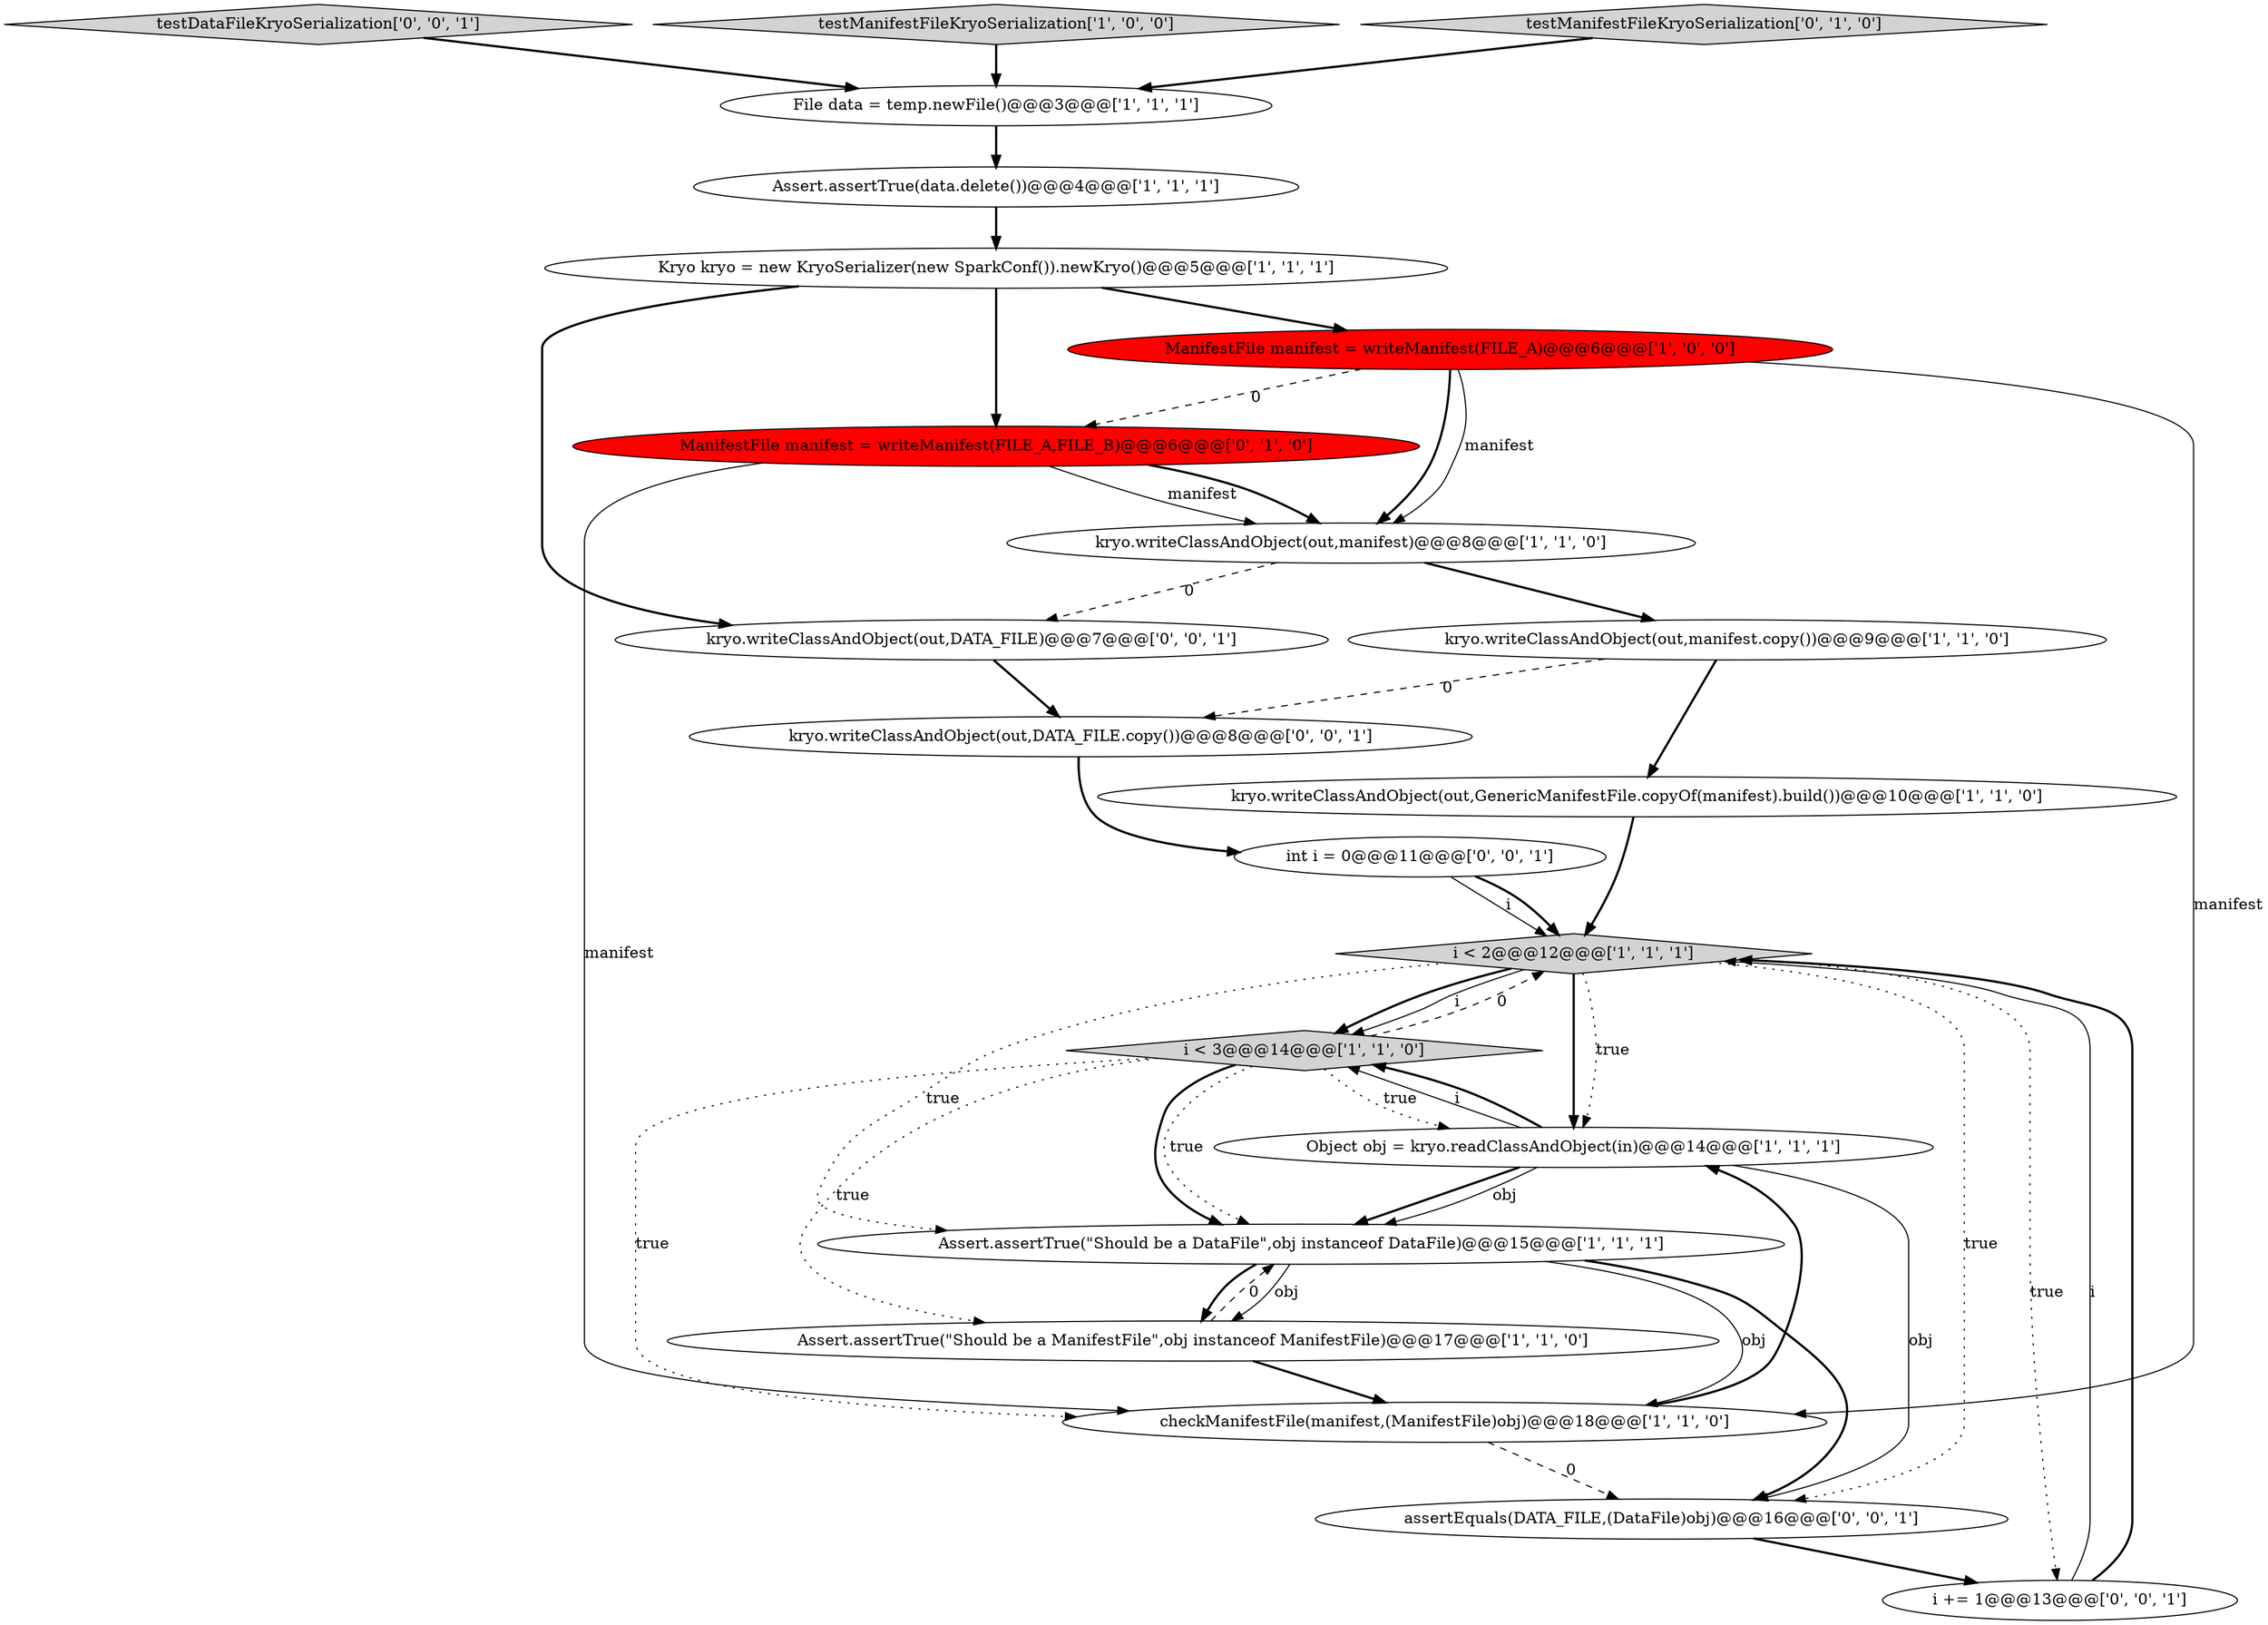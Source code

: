 digraph {
3 [style = filled, label = "i < 2@@@12@@@['1', '1', '1']", fillcolor = lightgray, shape = diamond image = "AAA0AAABBB1BBB"];
9 [style = filled, label = "checkManifestFile(manifest,(ManifestFile)obj)@@@18@@@['1', '1', '0']", fillcolor = white, shape = ellipse image = "AAA0AAABBB1BBB"];
21 [style = filled, label = "testDataFileKryoSerialization['0', '0', '1']", fillcolor = lightgray, shape = diamond image = "AAA0AAABBB3BBB"];
2 [style = filled, label = "Assert.assertTrue(data.delete())@@@4@@@['1', '1', '1']", fillcolor = white, shape = ellipse image = "AAA0AAABBB1BBB"];
18 [style = filled, label = "kryo.writeClassAndObject(out,DATA_FILE.copy())@@@8@@@['0', '0', '1']", fillcolor = white, shape = ellipse image = "AAA0AAABBB3BBB"];
7 [style = filled, label = "kryo.writeClassAndObject(out,manifest.copy())@@@9@@@['1', '1', '0']", fillcolor = white, shape = ellipse image = "AAA0AAABBB1BBB"];
13 [style = filled, label = "testManifestFileKryoSerialization['1', '0', '0']", fillcolor = lightgray, shape = diamond image = "AAA0AAABBB1BBB"];
1 [style = filled, label = "i < 3@@@14@@@['1', '1', '0']", fillcolor = lightgray, shape = diamond image = "AAA0AAABBB1BBB"];
5 [style = filled, label = "Kryo kryo = new KryoSerializer(new SparkConf()).newKryo()@@@5@@@['1', '1', '1']", fillcolor = white, shape = ellipse image = "AAA0AAABBB1BBB"];
8 [style = filled, label = "Assert.assertTrue(\"Should be a ManifestFile\",obj instanceof ManifestFile)@@@17@@@['1', '1', '0']", fillcolor = white, shape = ellipse image = "AAA0AAABBB1BBB"];
16 [style = filled, label = "kryo.writeClassAndObject(out,DATA_FILE)@@@7@@@['0', '0', '1']", fillcolor = white, shape = ellipse image = "AAA0AAABBB3BBB"];
15 [style = filled, label = "ManifestFile manifest = writeManifest(FILE_A,FILE_B)@@@6@@@['0', '1', '0']", fillcolor = red, shape = ellipse image = "AAA1AAABBB2BBB"];
12 [style = filled, label = "kryo.writeClassAndObject(out,GenericManifestFile.copyOf(manifest).build())@@@10@@@['1', '1', '0']", fillcolor = white, shape = ellipse image = "AAA0AAABBB1BBB"];
20 [style = filled, label = "i += 1@@@13@@@['0', '0', '1']", fillcolor = white, shape = ellipse image = "AAA0AAABBB3BBB"];
6 [style = filled, label = "ManifestFile manifest = writeManifest(FILE_A)@@@6@@@['1', '0', '0']", fillcolor = red, shape = ellipse image = "AAA1AAABBB1BBB"];
10 [style = filled, label = "Assert.assertTrue(\"Should be a DataFile\",obj instanceof DataFile)@@@15@@@['1', '1', '1']", fillcolor = white, shape = ellipse image = "AAA0AAABBB1BBB"];
17 [style = filled, label = "assertEquals(DATA_FILE,(DataFile)obj)@@@16@@@['0', '0', '1']", fillcolor = white, shape = ellipse image = "AAA0AAABBB3BBB"];
14 [style = filled, label = "testManifestFileKryoSerialization['0', '1', '0']", fillcolor = lightgray, shape = diamond image = "AAA0AAABBB2BBB"];
4 [style = filled, label = "Object obj = kryo.readClassAndObject(in)@@@14@@@['1', '1', '1']", fillcolor = white, shape = ellipse image = "AAA0AAABBB1BBB"];
19 [style = filled, label = "int i = 0@@@11@@@['0', '0', '1']", fillcolor = white, shape = ellipse image = "AAA0AAABBB3BBB"];
0 [style = filled, label = "kryo.writeClassAndObject(out,manifest)@@@8@@@['1', '1', '0']", fillcolor = white, shape = ellipse image = "AAA0AAABBB1BBB"];
11 [style = filled, label = "File data = temp.newFile()@@@3@@@['1', '1', '1']", fillcolor = white, shape = ellipse image = "AAA0AAABBB1BBB"];
4->10 [style = bold, label=""];
16->18 [style = bold, label=""];
1->10 [style = dotted, label="true"];
3->20 [style = dotted, label="true"];
20->3 [style = solid, label="i"];
7->18 [style = dashed, label="0"];
3->1 [style = bold, label=""];
1->3 [style = dashed, label="0"];
8->10 [style = dashed, label="0"];
7->12 [style = bold, label=""];
15->0 [style = solid, label="manifest"];
6->9 [style = solid, label="manifest"];
9->4 [style = bold, label=""];
3->10 [style = dotted, label="true"];
19->3 [style = solid, label="i"];
0->16 [style = dashed, label="0"];
18->19 [style = bold, label=""];
4->1 [style = solid, label="i"];
3->4 [style = dotted, label="true"];
5->15 [style = bold, label=""];
10->17 [style = bold, label=""];
6->0 [style = bold, label=""];
20->3 [style = bold, label=""];
3->1 [style = solid, label="i"];
10->9 [style = solid, label="obj"];
15->9 [style = solid, label="manifest"];
1->4 [style = dotted, label="true"];
13->11 [style = bold, label=""];
3->4 [style = bold, label=""];
4->17 [style = solid, label="obj"];
11->2 [style = bold, label=""];
0->7 [style = bold, label=""];
5->16 [style = bold, label=""];
6->0 [style = solid, label="manifest"];
5->6 [style = bold, label=""];
10->8 [style = bold, label=""];
10->8 [style = solid, label="obj"];
21->11 [style = bold, label=""];
6->15 [style = dashed, label="0"];
15->0 [style = bold, label=""];
1->9 [style = dotted, label="true"];
9->17 [style = dashed, label="0"];
4->10 [style = solid, label="obj"];
8->9 [style = bold, label=""];
1->8 [style = dotted, label="true"];
3->17 [style = dotted, label="true"];
4->1 [style = bold, label=""];
12->3 [style = bold, label=""];
1->10 [style = bold, label=""];
14->11 [style = bold, label=""];
19->3 [style = bold, label=""];
2->5 [style = bold, label=""];
17->20 [style = bold, label=""];
}
